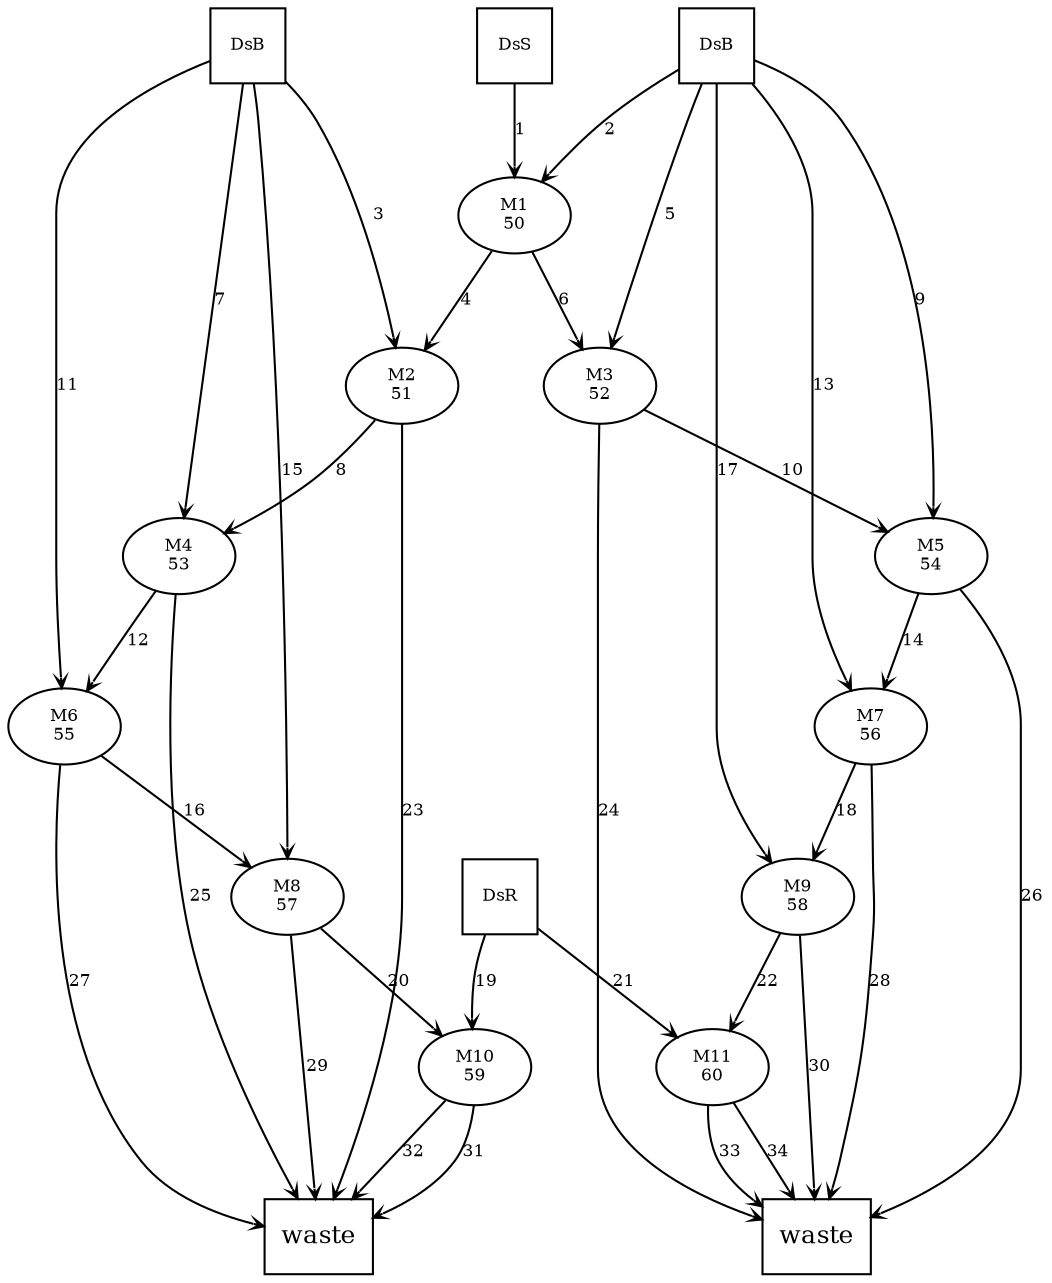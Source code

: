 digraph "DD" { 
 node [fontsize = 8];
0 -> 15 [label = "1",fontsize = 8, arrowhead = open, arrowsize = .5];
1 -> 23 [label = "17",fontsize = 8,arrowhead = open, arrowsize = .5];
1 -> 17 [label = "5",fontsize = 8,arrowhead = open, arrowsize = .5];
1 -> 19 [label = "9",fontsize = 8,arrowhead = open, arrowsize = .5];
1 -> 21 [label = "13",fontsize = 8,arrowhead = open, arrowsize = .5];
1 -> 15 [label = "2",fontsize = 8,arrowhead = open, arrowsize = .5];
2 -> 16 [label = "3",fontsize = 8,arrowhead = open, arrowsize = .5];
2 -> 18 [label = "7",fontsize = 8,arrowhead = open, arrowsize = .5];
2 -> 20 [label = "11",fontsize = 8,arrowhead = open, arrowsize = .5];
2 -> 22 [label = "15",fontsize = 8,arrowhead = open, arrowsize = .5];
3 -> 24 [label = "19",fontsize = 8,arrowhead = open, arrowsize = .5];
3 -> 25 [label = "21",fontsize = 8,arrowhead = open, arrowsize = .5];
15 -> 16 [label = "4",fontsize = 8,arrowhead = open, arrowsize = .5];
15 -> 17 [label = "6",fontsize = 8,arrowhead = open, arrowsize = .5];
16 -> 18 [label = "8",fontsize = 8,arrowhead = open, arrowsize = .5];
16 -> 13 [label = "23",fontsize = 8,arrowhead = open, arrowsize = .5];
17 -> 19 [label = "10",fontsize = 8,arrowhead = open, arrowsize = .5];
17 -> 14 [label = "24",fontsize = 8,arrowhead = open, arrowsize = .5];
18 -> 20 [label = "12",fontsize = 8,arrowhead = open, arrowsize = .5];
18 -> 13 [label = "25",fontsize = 8,arrowhead = open, arrowsize = .5];
19 -> 21 [label = "14",fontsize = 8,arrowhead = open, arrowsize = .5];
19 -> 14 [label = "26",fontsize = 8,arrowhead = open, arrowsize = .5];
20 -> 13 [label = "27",fontsize = 8,arrowhead = open, arrowsize = .5];
20 -> 22 [label = "16",fontsize = 8,arrowhead = open, arrowsize = .5];
21 -> 14 [label = "28",fontsize = 8,arrowhead = open, arrowsize = .5];
21 -> 23 [label = "18",fontsize = 8,arrowhead = open, arrowsize = .5];
22 -> 24 [label = "20",fontsize = 8,arrowhead = open, arrowsize = .5];
22 -> 13 [label = "29",fontsize = 8,arrowhead = open, arrowsize = .5];
23 -> 25 [label = "22",fontsize = 8,arrowhead = open, arrowsize = .5];
23 -> 14 [label = "30",fontsize = 8,arrowhead = open, arrowsize = .5];
24 -> 13 [label = "31",fontsize = 8,arrowhead = open, arrowsize = .5];
24 -> 13 [label = "32",fontsize = 8,arrowhead = open, arrowsize = .5];
25 -> 14 [label = "33",fontsize = 8,arrowhead = open, arrowsize = .5];
25 -> 14 [label = "34",fontsize = 8,arrowhead = open, arrowsize = .5];
0 [label = "DsS",  shape = square]
1 [label = "DsB",  shape = square]
2 [label = "DsB",  shape = square]
3 [label = "DsR",  shape = square]
13 [label="waste",width=.3,shape = rectangle,fontsize = 12]
14 [label="waste",width=.3,shape = rectangle,fontsize = 12]
15 [label = "M1\n50", shape = oval]
16 [label = "M2\n51", shape = oval]
17 [label = "M3\n52", shape = oval]
18 [label = "M4\n53", shape = oval]
19 [label = "M5\n54", shape = oval]
20 [label = "M6\n55", shape = oval]
21 [label = "M7\n56", shape = oval]
22 [label = "M8\n57", shape = oval]
23 [label = "M9\n58", shape = oval]
24 [label = "M10\n59", shape = oval]
25 [label = "M11\n60", shape = oval]
{ rank = same;0;1;2;}
{ rank = same;16;17;}
{ rank = same;18;19;}
{ rank = same;13;14;}
}
